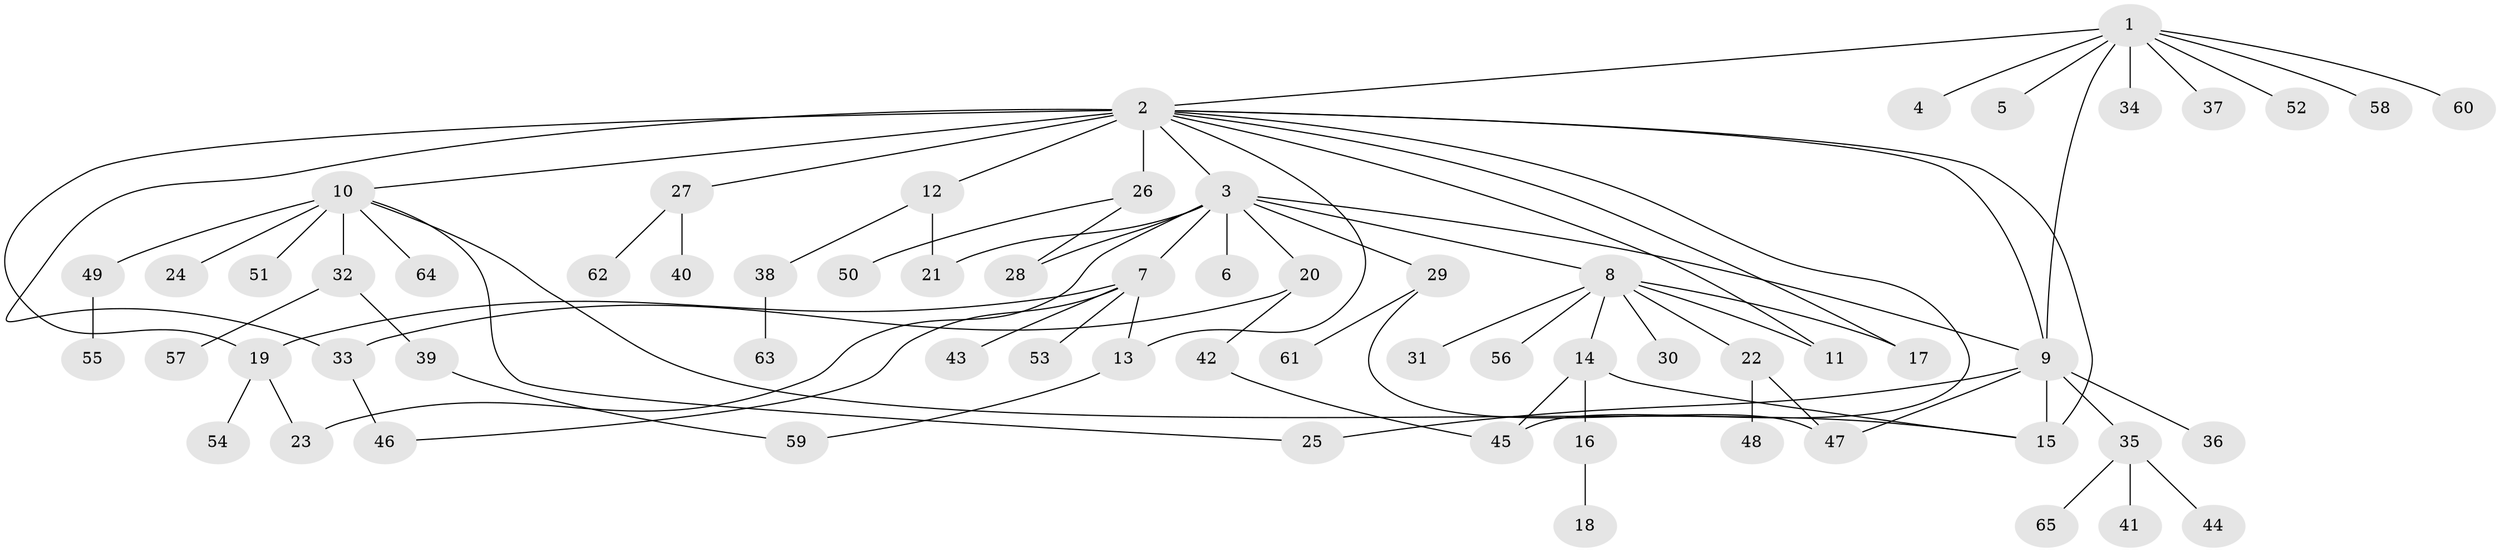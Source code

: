 // original degree distribution, {12: 0.007692307692307693, 19: 0.007692307692307693, 14: 0.007692307692307693, 1: 0.5692307692307692, 2: 0.23076923076923078, 8: 0.007692307692307693, 10: 0.015384615384615385, 26: 0.007692307692307693, 4: 0.038461538461538464, 7: 0.007692307692307693, 3: 0.06923076923076923, 5: 0.023076923076923078, 6: 0.007692307692307693}
// Generated by graph-tools (version 1.1) at 2025/35/03/09/25 02:35:16]
// undirected, 65 vertices, 84 edges
graph export_dot {
graph [start="1"]
  node [color=gray90,style=filled];
  1;
  2;
  3;
  4;
  5;
  6;
  7;
  8;
  9;
  10;
  11;
  12;
  13;
  14;
  15;
  16;
  17;
  18;
  19;
  20;
  21;
  22;
  23;
  24;
  25;
  26;
  27;
  28;
  29;
  30;
  31;
  32;
  33;
  34;
  35;
  36;
  37;
  38;
  39;
  40;
  41;
  42;
  43;
  44;
  45;
  46;
  47;
  48;
  49;
  50;
  51;
  52;
  53;
  54;
  55;
  56;
  57;
  58;
  59;
  60;
  61;
  62;
  63;
  64;
  65;
  1 -- 2 [weight=1.0];
  1 -- 4 [weight=1.0];
  1 -- 5 [weight=1.0];
  1 -- 9 [weight=1.0];
  1 -- 34 [weight=1.0];
  1 -- 37 [weight=1.0];
  1 -- 52 [weight=1.0];
  1 -- 58 [weight=1.0];
  1 -- 60 [weight=1.0];
  2 -- 3 [weight=1.0];
  2 -- 9 [weight=1.0];
  2 -- 10 [weight=1.0];
  2 -- 11 [weight=1.0];
  2 -- 12 [weight=1.0];
  2 -- 13 [weight=1.0];
  2 -- 15 [weight=1.0];
  2 -- 17 [weight=1.0];
  2 -- 19 [weight=1.0];
  2 -- 26 [weight=4.0];
  2 -- 27 [weight=1.0];
  2 -- 33 [weight=1.0];
  2 -- 45 [weight=1.0];
  3 -- 6 [weight=4.0];
  3 -- 7 [weight=1.0];
  3 -- 8 [weight=1.0];
  3 -- 9 [weight=1.0];
  3 -- 20 [weight=1.0];
  3 -- 21 [weight=1.0];
  3 -- 23 [weight=1.0];
  3 -- 28 [weight=1.0];
  3 -- 29 [weight=1.0];
  7 -- 13 [weight=2.0];
  7 -- 19 [weight=1.0];
  7 -- 43 [weight=1.0];
  7 -- 46 [weight=1.0];
  7 -- 53 [weight=1.0];
  8 -- 11 [weight=1.0];
  8 -- 14 [weight=1.0];
  8 -- 17 [weight=1.0];
  8 -- 22 [weight=1.0];
  8 -- 30 [weight=1.0];
  8 -- 31 [weight=1.0];
  8 -- 56 [weight=1.0];
  9 -- 15 [weight=15.0];
  9 -- 25 [weight=1.0];
  9 -- 35 [weight=1.0];
  9 -- 36 [weight=1.0];
  9 -- 47 [weight=1.0];
  10 -- 15 [weight=1.0];
  10 -- 24 [weight=1.0];
  10 -- 25 [weight=1.0];
  10 -- 32 [weight=2.0];
  10 -- 49 [weight=1.0];
  10 -- 51 [weight=1.0];
  10 -- 64 [weight=1.0];
  12 -- 21 [weight=1.0];
  12 -- 38 [weight=1.0];
  13 -- 59 [weight=1.0];
  14 -- 15 [weight=1.0];
  14 -- 16 [weight=2.0];
  14 -- 45 [weight=1.0];
  16 -- 18 [weight=1.0];
  19 -- 23 [weight=1.0];
  19 -- 54 [weight=1.0];
  20 -- 33 [weight=1.0];
  20 -- 42 [weight=1.0];
  22 -- 47 [weight=1.0];
  22 -- 48 [weight=3.0];
  26 -- 28 [weight=1.0];
  26 -- 50 [weight=1.0];
  27 -- 40 [weight=1.0];
  27 -- 62 [weight=1.0];
  29 -- 47 [weight=1.0];
  29 -- 61 [weight=1.0];
  32 -- 39 [weight=1.0];
  32 -- 57 [weight=1.0];
  33 -- 46 [weight=2.0];
  35 -- 41 [weight=1.0];
  35 -- 44 [weight=1.0];
  35 -- 65 [weight=1.0];
  38 -- 63 [weight=1.0];
  39 -- 59 [weight=1.0];
  42 -- 45 [weight=1.0];
  49 -- 55 [weight=1.0];
}
